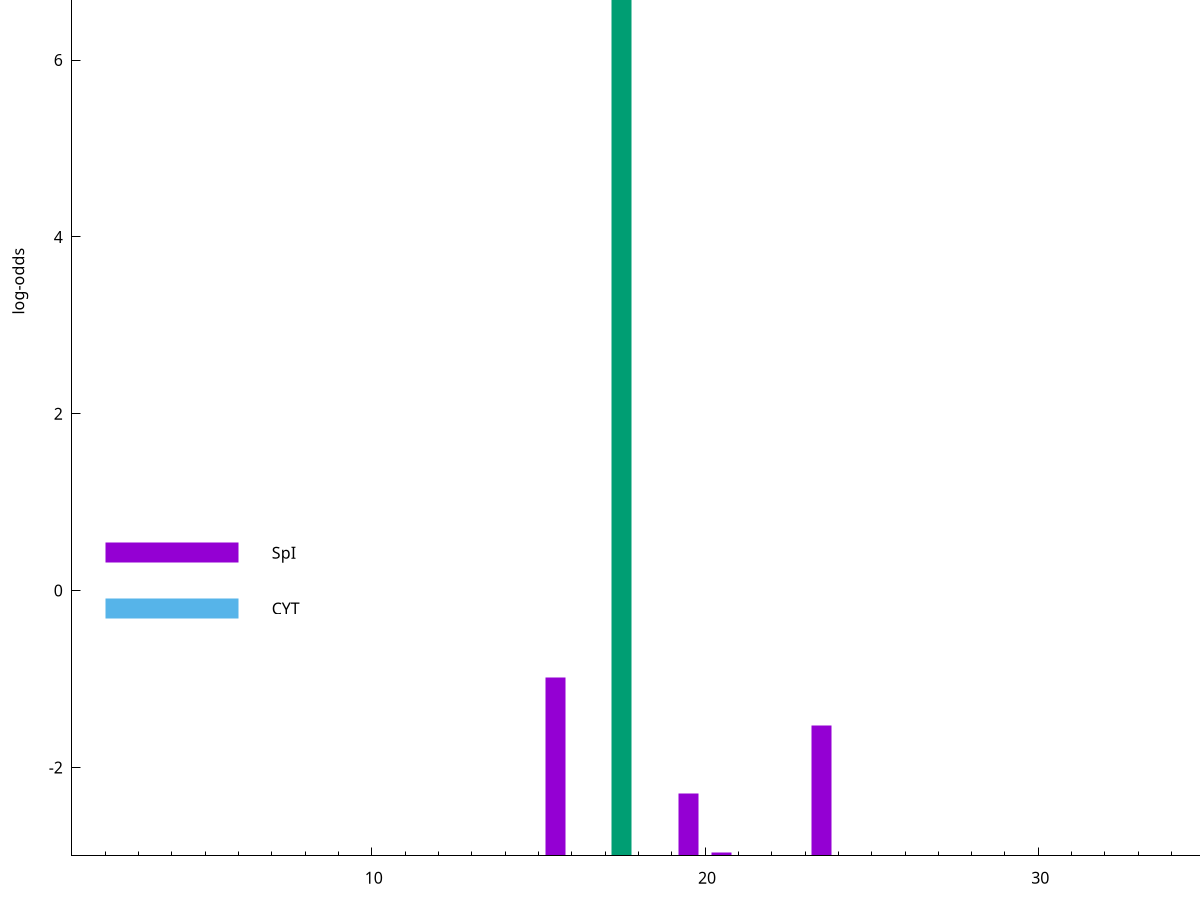 set title "LipoP predictions for SRR5666398.gff"
set size 2., 1.4
set xrange [1:70] 
set mxtics 10
set yrange [-3:10]
set y2range [0:13]
set ylabel "log-odds"
set term postscript eps color solid "Helvetica" 30
set output "SRR5666398.gff2.eps"
set arrow from 2,7.02555 to 6,7.02555 nohead lt 2 lw 20
set label "SpII" at 7,7.02555
set arrow from 2,0.429226 to 6,0.429226 nohead lt 1 lw 20
set label "SpI" at 7,0.429226
set arrow from 2,-0.200913 to 6,-0.200913 nohead lt 3 lw 20
set label "CYT" at 7,-0.200913
set arrow from 2,7.02555 to 6,7.02555 nohead lt 2 lw 20
set label "SpII" at 7,7.02555
# NOTE: The scores below are the log-odds scores with the threshold
# NOTE: subtracted (a hack to make gnuplot make the histogram all
# NOTE: look nice).
plot "-" axes x1y2 title "" with impulses lt 2 lw 20, "-" axes x1y2 title "" with impulses lt 1 lw 20
17.500000 10.025550
e
15.500000 2.012023
23.500000 1.471550
19.500000 0.700900
20.500000 0.034460
e
exit
